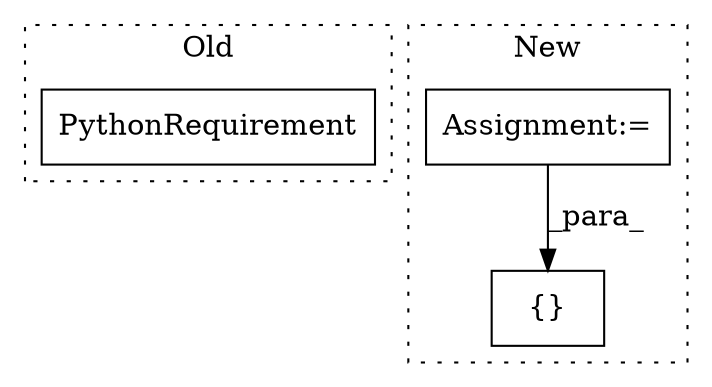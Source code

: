 digraph G {
subgraph cluster0 {
1 [label="PythonRequirement" a="32" s="1078,1143" l="18,1" shape="box"];
label = "Old";
style="dotted";
}
subgraph cluster1 {
2 [label="{}" a="4" s="1085,1097" l="1,1" shape="box"];
3 [label="Assignment:=" a="7" s="1009" l="1" shape="box"];
label = "New";
style="dotted";
}
3 -> 2 [label="_para_"];
}